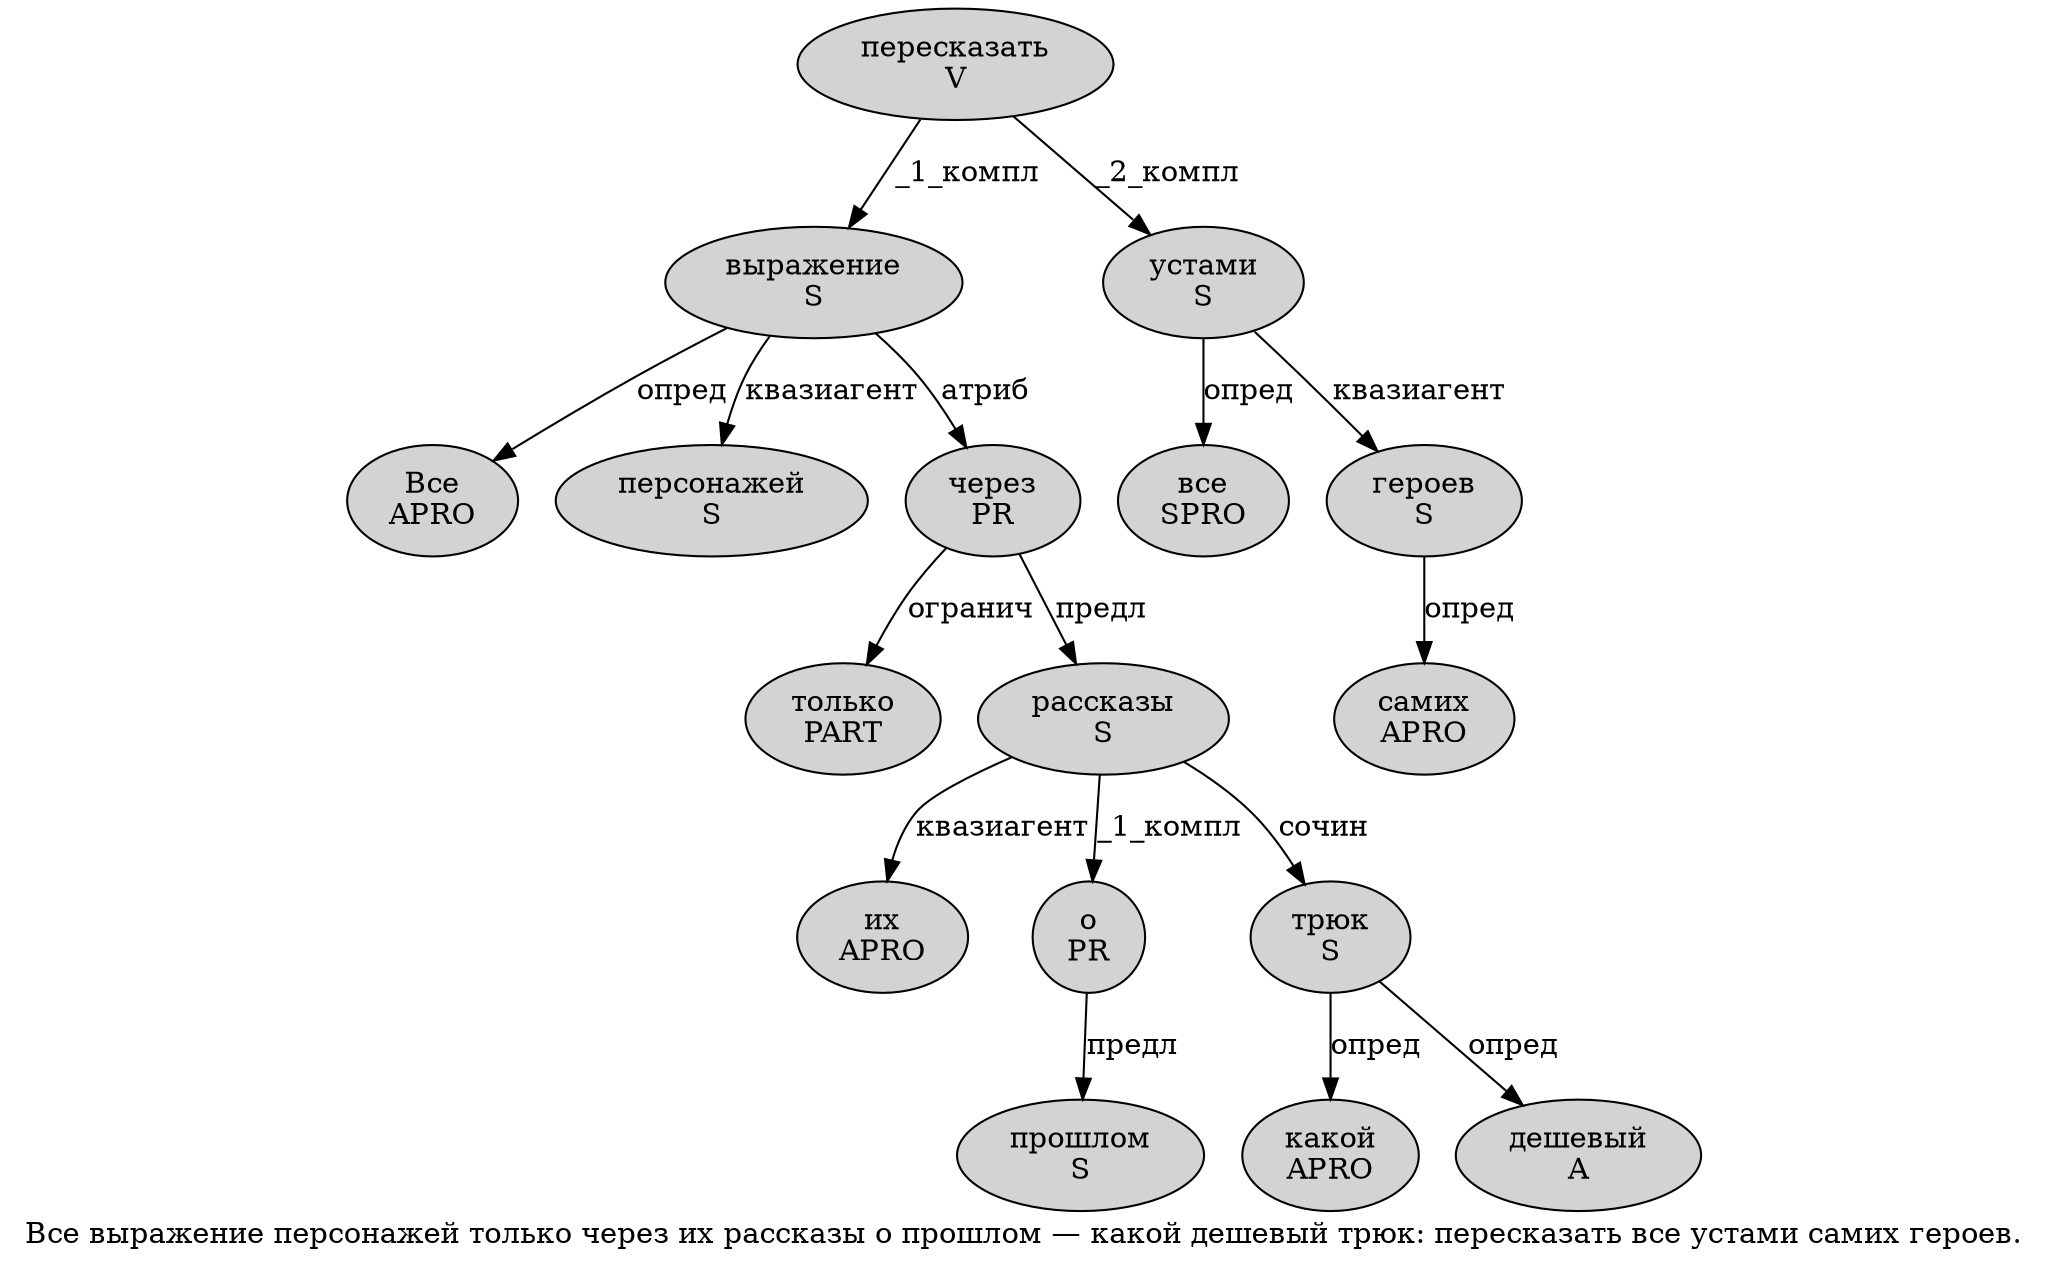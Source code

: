 digraph SENTENCE_3065 {
	graph [label="Все выражение персонажей только через их рассказы о прошлом — какой дешевый трюк: пересказать все устами самих героев."]
	node [style=filled]
		0 [label="Все
APRO" color="" fillcolor=lightgray penwidth=1 shape=ellipse]
		1 [label="выражение
S" color="" fillcolor=lightgray penwidth=1 shape=ellipse]
		2 [label="персонажей
S" color="" fillcolor=lightgray penwidth=1 shape=ellipse]
		3 [label="только
PART" color="" fillcolor=lightgray penwidth=1 shape=ellipse]
		4 [label="через
PR" color="" fillcolor=lightgray penwidth=1 shape=ellipse]
		5 [label="их
APRO" color="" fillcolor=lightgray penwidth=1 shape=ellipse]
		6 [label="рассказы
S" color="" fillcolor=lightgray penwidth=1 shape=ellipse]
		7 [label="о
PR" color="" fillcolor=lightgray penwidth=1 shape=ellipse]
		8 [label="прошлом
S" color="" fillcolor=lightgray penwidth=1 shape=ellipse]
		10 [label="какой
APRO" color="" fillcolor=lightgray penwidth=1 shape=ellipse]
		11 [label="дешевый
A" color="" fillcolor=lightgray penwidth=1 shape=ellipse]
		12 [label="трюк
S" color="" fillcolor=lightgray penwidth=1 shape=ellipse]
		14 [label="пересказать
V" color="" fillcolor=lightgray penwidth=1 shape=ellipse]
		15 [label="все
SPRO" color="" fillcolor=lightgray penwidth=1 shape=ellipse]
		16 [label="устами
S" color="" fillcolor=lightgray penwidth=1 shape=ellipse]
		17 [label="самих
APRO" color="" fillcolor=lightgray penwidth=1 shape=ellipse]
		18 [label="героев
S" color="" fillcolor=lightgray penwidth=1 shape=ellipse]
			7 -> 8 [label="предл"]
			12 -> 10 [label="опред"]
			12 -> 11 [label="опред"]
			1 -> 0 [label="опред"]
			1 -> 2 [label="квазиагент"]
			1 -> 4 [label="атриб"]
			14 -> 1 [label="_1_компл"]
			14 -> 16 [label="_2_компл"]
			18 -> 17 [label="опред"]
			4 -> 3 [label="огранич"]
			4 -> 6 [label="предл"]
			16 -> 15 [label="опред"]
			16 -> 18 [label="квазиагент"]
			6 -> 5 [label="квазиагент"]
			6 -> 7 [label="_1_компл"]
			6 -> 12 [label="сочин"]
}